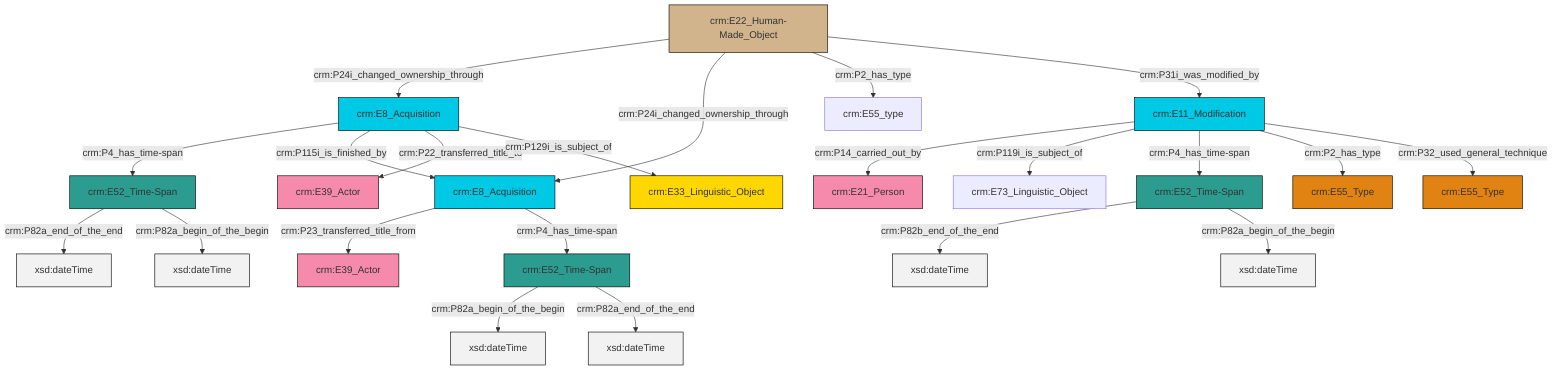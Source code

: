 graph TD
classDef Literal fill:#f2f2f2,stroke:#000000;
classDef CRM_Entity fill:#FFFFFF,stroke:#000000;
classDef Temporal_Entity fill:#00C9E6, stroke:#000000;
classDef Type fill:#E18312, stroke:#000000;
classDef Time-Span fill:#2C9C91, stroke:#000000;
classDef Appellation fill:#FFEB7F, stroke:#000000;
classDef Place fill:#008836, stroke:#000000;
classDef Persistent_Item fill:#B266B2, stroke:#000000;
classDef Conceptual_Object fill:#FFD700, stroke:#000000;
classDef Physical_Thing fill:#D2B48C, stroke:#000000;
classDef Actor fill:#f58aad, stroke:#000000;
classDef PC_Classes fill:#4ce600, stroke:#000000;
classDef Multi fill:#cccccc,stroke:#000000;

4["crm:E22_Human-Made_Object"]:::Physical_Thing -->|crm:P24i_changed_ownership_through| 5["crm:E8_Acquisition"]:::Temporal_Entity
5["crm:E8_Acquisition"]:::Temporal_Entity -->|crm:P4_has_time-span| 6["crm:E52_Time-Span"]:::Time-Span
2["crm:E52_Time-Span"]:::Time-Span -->|crm:P82a_begin_of_the_begin| 7[xsd:dateTime]:::Literal
6["crm:E52_Time-Span"]:::Time-Span -->|crm:P82a_end_of_the_end| 16[xsd:dateTime]:::Literal
8["crm:E11_Modification"]:::Temporal_Entity -->|crm:P14_carried_out_by| 12["crm:E21_Person"]:::Actor
5["crm:E8_Acquisition"]:::Temporal_Entity -->|crm:P115i_is_finished_by| 19["crm:E8_Acquisition"]:::Temporal_Entity
5["crm:E8_Acquisition"]:::Temporal_Entity -->|crm:P22_transferred_title_to| 17["crm:E39_Actor"]:::Actor
6["crm:E52_Time-Span"]:::Time-Span -->|crm:P82a_begin_of_the_begin| 25[xsd:dateTime]:::Literal
8["crm:E11_Modification"]:::Temporal_Entity -->|crm:P119i_is_subject_of| 20["crm:E73_Linguistic_Object"]:::Default
4["crm:E22_Human-Made_Object"]:::Physical_Thing -->|crm:P24i_changed_ownership_through| 19["crm:E8_Acquisition"]:::Temporal_Entity
23["crm:E52_Time-Span"]:::Time-Span -->|crm:P82b_end_of_the_end| 27[xsd:dateTime]:::Literal
19["crm:E8_Acquisition"]:::Temporal_Entity -->|crm:P23_transferred_title_from| 10["crm:E39_Actor"]:::Actor
23["crm:E52_Time-Span"]:::Time-Span -->|crm:P82a_begin_of_the_begin| 28[xsd:dateTime]:::Literal
8["crm:E11_Modification"]:::Temporal_Entity -->|crm:P4_has_time-span| 23["crm:E52_Time-Span"]:::Time-Span
8["crm:E11_Modification"]:::Temporal_Entity -->|crm:P2_has_type| 29["crm:E55_Type"]:::Type
2["crm:E52_Time-Span"]:::Time-Span -->|crm:P82a_end_of_the_end| 30[xsd:dateTime]:::Literal
5["crm:E8_Acquisition"]:::Temporal_Entity -->|crm:P129i_is_subject_of| 32["crm:E33_Linguistic_Object"]:::Conceptual_Object
4["crm:E22_Human-Made_Object"]:::Physical_Thing -->|crm:P2_has_type| 0["crm:E55_type"]:::Default
4["crm:E22_Human-Made_Object"]:::Physical_Thing -->|crm:P31i_was_modified_by| 8["crm:E11_Modification"]:::Temporal_Entity
8["crm:E11_Modification"]:::Temporal_Entity -->|crm:P32_used_general_technique| 14["crm:E55_Type"]:::Type
19["crm:E8_Acquisition"]:::Temporal_Entity -->|crm:P4_has_time-span| 2["crm:E52_Time-Span"]:::Time-Span